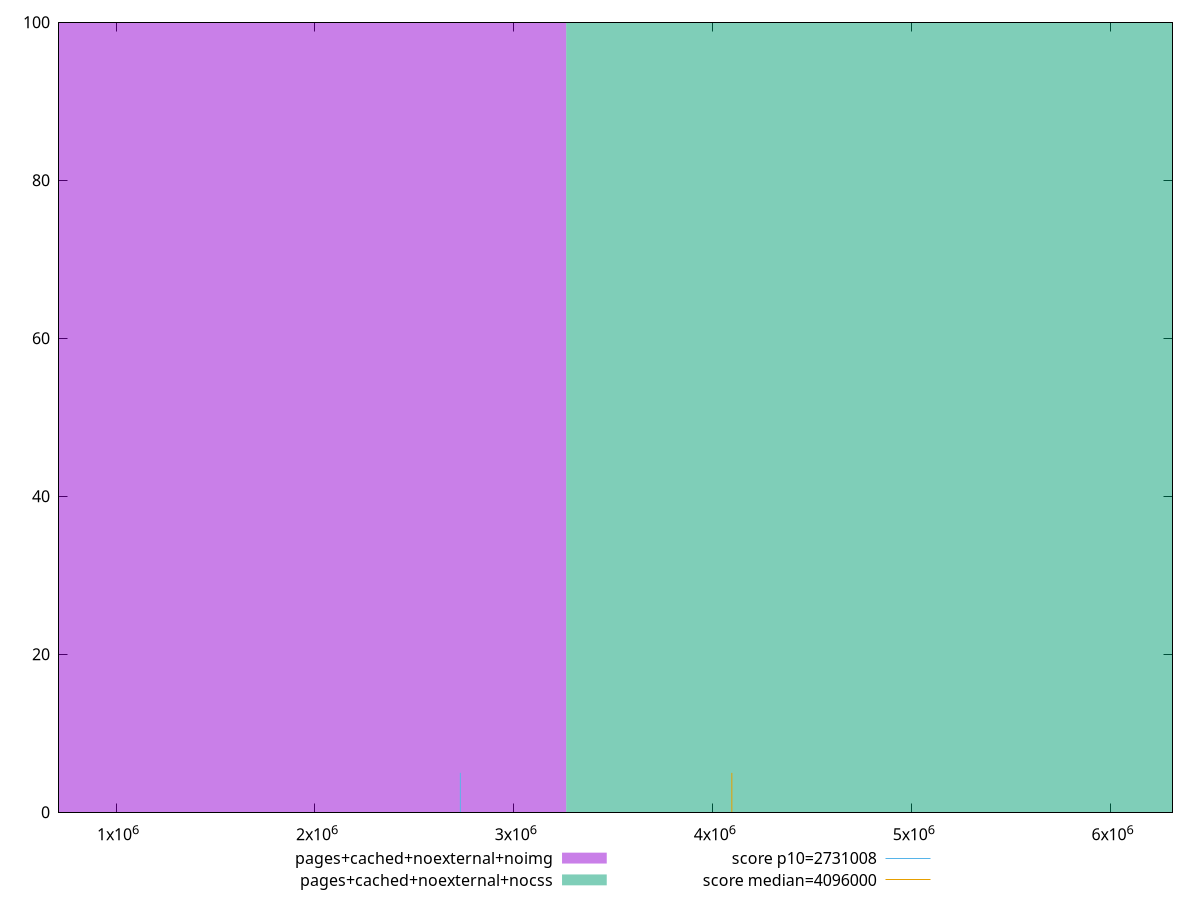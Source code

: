 reset

$pagesCachedNoexternalNoimg <<EOF
0 100
EOF

$pagesCachedNoexternalNocss <<EOF
6526750.064793133 100
EOF

set key outside below
set boxwidth 6526750.064793133
set xrange [713134:6311591]
set yrange [0:100]
set style fill transparent solid 0.5 noborder

set parametric
set terminal svg size 640, 500 enhanced background rgb 'white'
set output "report_00007_2020-12-11T15:55:29.892Z/total-byte-weight/comparison/histogram/8_vs_9.svg"

plot $pagesCachedNoexternalNoimg title "pages+cached+noexternal+noimg" with boxes, \
     $pagesCachedNoexternalNocss title "pages+cached+noexternal+nocss" with boxes, \
     2731008,t title "score p10=2731008", \
     4096000,t title "score median=4096000"

reset
